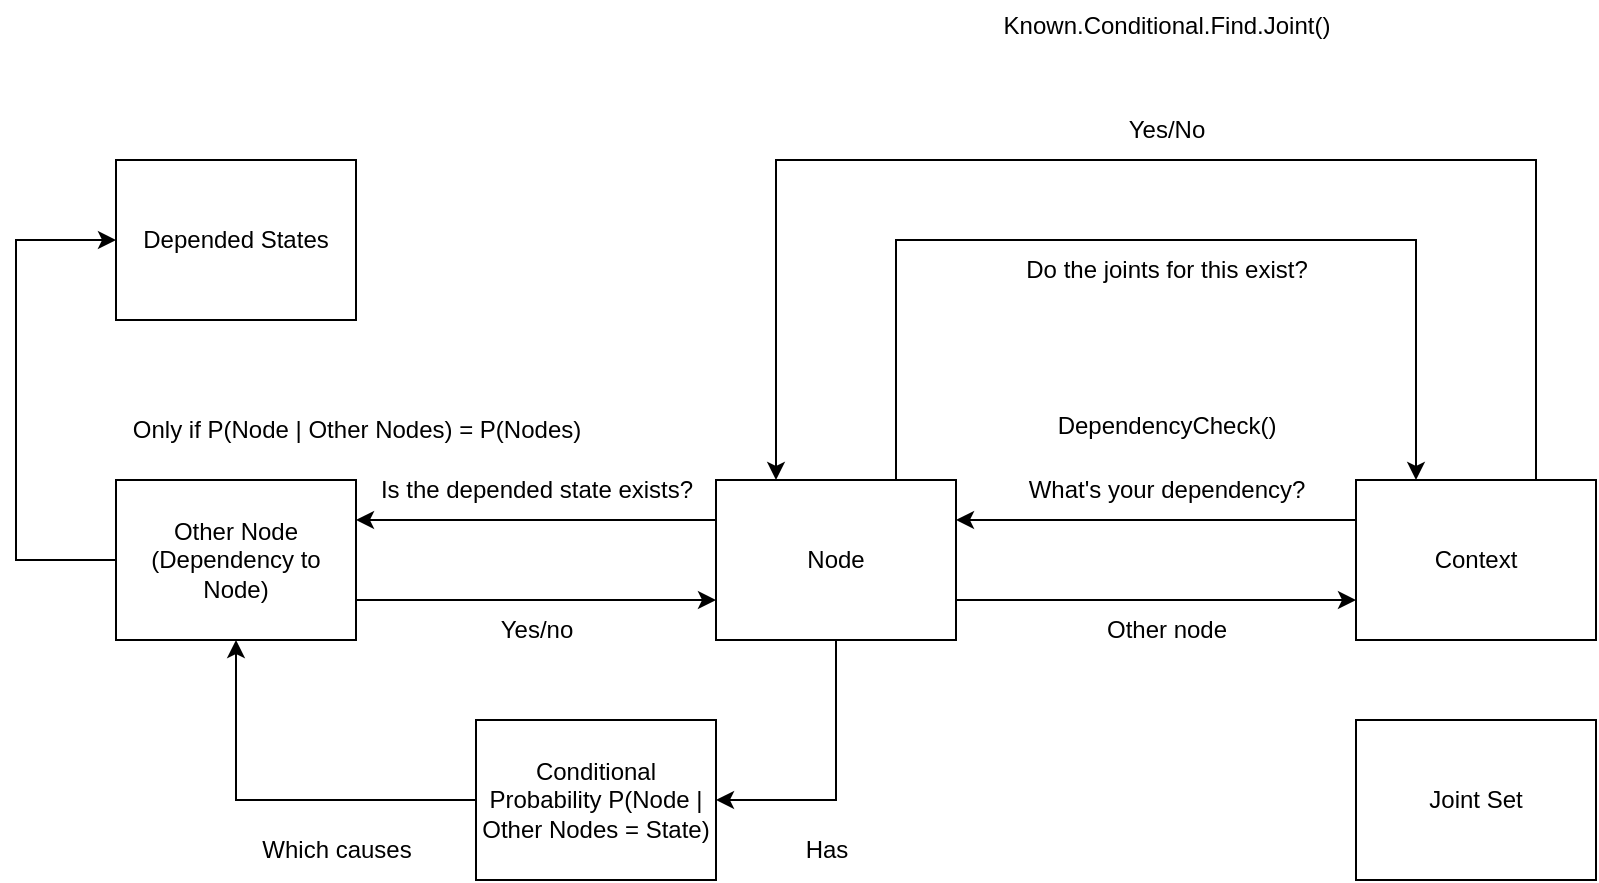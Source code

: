 <mxfile version="27.0.5">
  <diagram name="Page-1" id="oAUSVaMNJC7QEBEZ56od">
    <mxGraphModel dx="1022" dy="597" grid="1" gridSize="10" guides="1" tooltips="1" connect="1" arrows="1" fold="1" page="1" pageScale="1" pageWidth="850" pageHeight="1100" math="0" shadow="0">
      <root>
        <mxCell id="0" />
        <mxCell id="1" parent="0" />
        <mxCell id="2TUE7At9UKRF5xtL__KT-11" style="edgeStyle=orthogonalEdgeStyle;rounded=0;orthogonalLoop=1;jettySize=auto;html=1;exitX=0.5;exitY=1;exitDx=0;exitDy=0;entryX=1;entryY=0.5;entryDx=0;entryDy=0;" edge="1" parent="1" source="2TUE7At9UKRF5xtL__KT-1" target="2TUE7At9UKRF5xtL__KT-8">
          <mxGeometry relative="1" as="geometry" />
        </mxCell>
        <mxCell id="2TUE7At9UKRF5xtL__KT-21" style="edgeStyle=orthogonalEdgeStyle;rounded=0;orthogonalLoop=1;jettySize=auto;html=1;exitX=1;exitY=0.75;exitDx=0;exitDy=0;entryX=0;entryY=0.75;entryDx=0;entryDy=0;" edge="1" parent="1" source="2TUE7At9UKRF5xtL__KT-1" target="2TUE7At9UKRF5xtL__KT-16">
          <mxGeometry relative="1" as="geometry" />
        </mxCell>
        <mxCell id="2TUE7At9UKRF5xtL__KT-27" style="edgeStyle=orthogonalEdgeStyle;rounded=0;orthogonalLoop=1;jettySize=auto;html=1;exitX=0;exitY=0.25;exitDx=0;exitDy=0;entryX=1;entryY=0.25;entryDx=0;entryDy=0;" edge="1" parent="1" source="2TUE7At9UKRF5xtL__KT-1" target="2TUE7At9UKRF5xtL__KT-10">
          <mxGeometry relative="1" as="geometry" />
        </mxCell>
        <mxCell id="2TUE7At9UKRF5xtL__KT-35" style="edgeStyle=orthogonalEdgeStyle;rounded=0;orthogonalLoop=1;jettySize=auto;html=1;exitX=0.75;exitY=0;exitDx=0;exitDy=0;entryX=0.25;entryY=0;entryDx=0;entryDy=0;" edge="1" parent="1" source="2TUE7At9UKRF5xtL__KT-1" target="2TUE7At9UKRF5xtL__KT-16">
          <mxGeometry relative="1" as="geometry">
            <Array as="points">
              <mxPoint x="450" y="280" />
              <mxPoint x="710" y="280" />
            </Array>
          </mxGeometry>
        </mxCell>
        <mxCell id="2TUE7At9UKRF5xtL__KT-1" value="Node" style="rounded=0;whiteSpace=wrap;html=1;" vertex="1" parent="1">
          <mxGeometry x="360" y="400" width="120" height="80" as="geometry" />
        </mxCell>
        <mxCell id="2TUE7At9UKRF5xtL__KT-14" style="edgeStyle=orthogonalEdgeStyle;rounded=0;orthogonalLoop=1;jettySize=auto;html=1;exitX=0;exitY=0.5;exitDx=0;exitDy=0;entryX=0.5;entryY=1;entryDx=0;entryDy=0;" edge="1" parent="1" source="2TUE7At9UKRF5xtL__KT-8" target="2TUE7At9UKRF5xtL__KT-10">
          <mxGeometry relative="1" as="geometry" />
        </mxCell>
        <mxCell id="2TUE7At9UKRF5xtL__KT-8" value="Conditional Probability P(Node | Other Nodes = State)" style="rounded=0;whiteSpace=wrap;html=1;" vertex="1" parent="1">
          <mxGeometry x="240" y="520" width="120" height="80" as="geometry" />
        </mxCell>
        <mxCell id="2TUE7At9UKRF5xtL__KT-24" style="edgeStyle=orthogonalEdgeStyle;rounded=0;orthogonalLoop=1;jettySize=auto;html=1;exitX=0;exitY=0.5;exitDx=0;exitDy=0;entryX=0;entryY=0.5;entryDx=0;entryDy=0;" edge="1" parent="1" source="2TUE7At9UKRF5xtL__KT-10" target="2TUE7At9UKRF5xtL__KT-23">
          <mxGeometry relative="1" as="geometry">
            <Array as="points">
              <mxPoint x="10" y="440" />
              <mxPoint x="10" y="280" />
            </Array>
          </mxGeometry>
        </mxCell>
        <mxCell id="2TUE7At9UKRF5xtL__KT-29" style="edgeStyle=orthogonalEdgeStyle;rounded=0;orthogonalLoop=1;jettySize=auto;html=1;exitX=1;exitY=0.75;exitDx=0;exitDy=0;entryX=0;entryY=0.75;entryDx=0;entryDy=0;" edge="1" parent="1" source="2TUE7At9UKRF5xtL__KT-10" target="2TUE7At9UKRF5xtL__KT-1">
          <mxGeometry relative="1" as="geometry" />
        </mxCell>
        <mxCell id="2TUE7At9UKRF5xtL__KT-10" value="Other Node (Dependency to Node)" style="rounded=0;whiteSpace=wrap;html=1;" vertex="1" parent="1">
          <mxGeometry x="60" y="400" width="120" height="80" as="geometry" />
        </mxCell>
        <mxCell id="2TUE7At9UKRF5xtL__KT-12" value="Has" style="text;html=1;align=center;verticalAlign=middle;resizable=0;points=[];autosize=1;strokeColor=none;fillColor=none;" vertex="1" parent="1">
          <mxGeometry x="395" y="570" width="40" height="30" as="geometry" />
        </mxCell>
        <mxCell id="2TUE7At9UKRF5xtL__KT-13" value="Which causes" style="text;html=1;align=center;verticalAlign=middle;resizable=0;points=[];autosize=1;strokeColor=none;fillColor=none;" vertex="1" parent="1">
          <mxGeometry x="120" y="570" width="100" height="30" as="geometry" />
        </mxCell>
        <mxCell id="2TUE7At9UKRF5xtL__KT-22" style="edgeStyle=orthogonalEdgeStyle;rounded=0;orthogonalLoop=1;jettySize=auto;html=1;exitX=0;exitY=0.25;exitDx=0;exitDy=0;entryX=1;entryY=0.25;entryDx=0;entryDy=0;" edge="1" parent="1" source="2TUE7At9UKRF5xtL__KT-16" target="2TUE7At9UKRF5xtL__KT-1">
          <mxGeometry relative="1" as="geometry" />
        </mxCell>
        <mxCell id="2TUE7At9UKRF5xtL__KT-37" style="edgeStyle=orthogonalEdgeStyle;rounded=0;orthogonalLoop=1;jettySize=auto;html=1;exitX=0.75;exitY=0;exitDx=0;exitDy=0;entryX=0.25;entryY=0;entryDx=0;entryDy=0;" edge="1" parent="1" source="2TUE7At9UKRF5xtL__KT-16" target="2TUE7At9UKRF5xtL__KT-1">
          <mxGeometry relative="1" as="geometry">
            <Array as="points">
              <mxPoint x="770" y="240" />
              <mxPoint x="390" y="240" />
            </Array>
          </mxGeometry>
        </mxCell>
        <mxCell id="2TUE7At9UKRF5xtL__KT-16" value="Context" style="rounded=0;whiteSpace=wrap;html=1;" vertex="1" parent="1">
          <mxGeometry x="680" y="400" width="120" height="80" as="geometry" />
        </mxCell>
        <mxCell id="2TUE7At9UKRF5xtL__KT-18" value="What&#39;s your dependency?" style="text;html=1;align=center;verticalAlign=middle;resizable=0;points=[];autosize=1;strokeColor=none;fillColor=none;" vertex="1" parent="1">
          <mxGeometry x="505" y="390" width="160" height="30" as="geometry" />
        </mxCell>
        <mxCell id="2TUE7At9UKRF5xtL__KT-19" value="Other node" style="text;html=1;align=center;verticalAlign=middle;resizable=0;points=[];autosize=1;strokeColor=none;fillColor=none;" vertex="1" parent="1">
          <mxGeometry x="545" y="460" width="80" height="30" as="geometry" />
        </mxCell>
        <mxCell id="2TUE7At9UKRF5xtL__KT-20" value="Only if P(Node | Other Nodes) = P(Nodes)" style="text;html=1;align=center;verticalAlign=middle;resizable=0;points=[];autosize=1;strokeColor=none;fillColor=none;" vertex="1" parent="1">
          <mxGeometry x="55" y="360" width="250" height="30" as="geometry" />
        </mxCell>
        <mxCell id="2TUE7At9UKRF5xtL__KT-23" value="Depended States" style="rounded=0;whiteSpace=wrap;html=1;" vertex="1" parent="1">
          <mxGeometry x="60" y="240" width="120" height="80" as="geometry" />
        </mxCell>
        <mxCell id="2TUE7At9UKRF5xtL__KT-25" value="DependencyCheck()&lt;div&gt;&lt;br&gt;&lt;/div&gt;" style="text;html=1;align=center;verticalAlign=middle;resizable=0;points=[];autosize=1;strokeColor=none;fillColor=none;" vertex="1" parent="1">
          <mxGeometry x="520" y="360" width="130" height="40" as="geometry" />
        </mxCell>
        <mxCell id="2TUE7At9UKRF5xtL__KT-28" value="Is the depended state exists?" style="text;html=1;align=center;verticalAlign=middle;resizable=0;points=[];autosize=1;strokeColor=none;fillColor=none;" vertex="1" parent="1">
          <mxGeometry x="180" y="390" width="180" height="30" as="geometry" />
        </mxCell>
        <mxCell id="2TUE7At9UKRF5xtL__KT-30" value="Yes/no" style="text;html=1;align=center;verticalAlign=middle;resizable=0;points=[];autosize=1;strokeColor=none;fillColor=none;" vertex="1" parent="1">
          <mxGeometry x="240" y="460" width="60" height="30" as="geometry" />
        </mxCell>
        <mxCell id="2TUE7At9UKRF5xtL__KT-34" value="Joint Set" style="rounded=0;whiteSpace=wrap;html=1;" vertex="1" parent="1">
          <mxGeometry x="680" y="520" width="120" height="80" as="geometry" />
        </mxCell>
        <mxCell id="2TUE7At9UKRF5xtL__KT-36" value="Do the joints for this exist?" style="text;html=1;align=center;verticalAlign=middle;resizable=0;points=[];autosize=1;strokeColor=none;fillColor=none;" vertex="1" parent="1">
          <mxGeometry x="505" y="280" width="160" height="30" as="geometry" />
        </mxCell>
        <mxCell id="2TUE7At9UKRF5xtL__KT-38" value="Yes/No" style="text;html=1;align=center;verticalAlign=middle;resizable=0;points=[];autosize=1;strokeColor=none;fillColor=none;" vertex="1" parent="1">
          <mxGeometry x="555" y="210" width="60" height="30" as="geometry" />
        </mxCell>
        <mxCell id="2TUE7At9UKRF5xtL__KT-39" value="Known.Conditional.Find.Joint()&lt;div&gt;&lt;br&gt;&lt;/div&gt;" style="text;html=1;align=center;verticalAlign=middle;resizable=0;points=[];autosize=1;strokeColor=none;fillColor=none;" vertex="1" parent="1">
          <mxGeometry x="490" y="160" width="190" height="40" as="geometry" />
        </mxCell>
      </root>
    </mxGraphModel>
  </diagram>
</mxfile>
